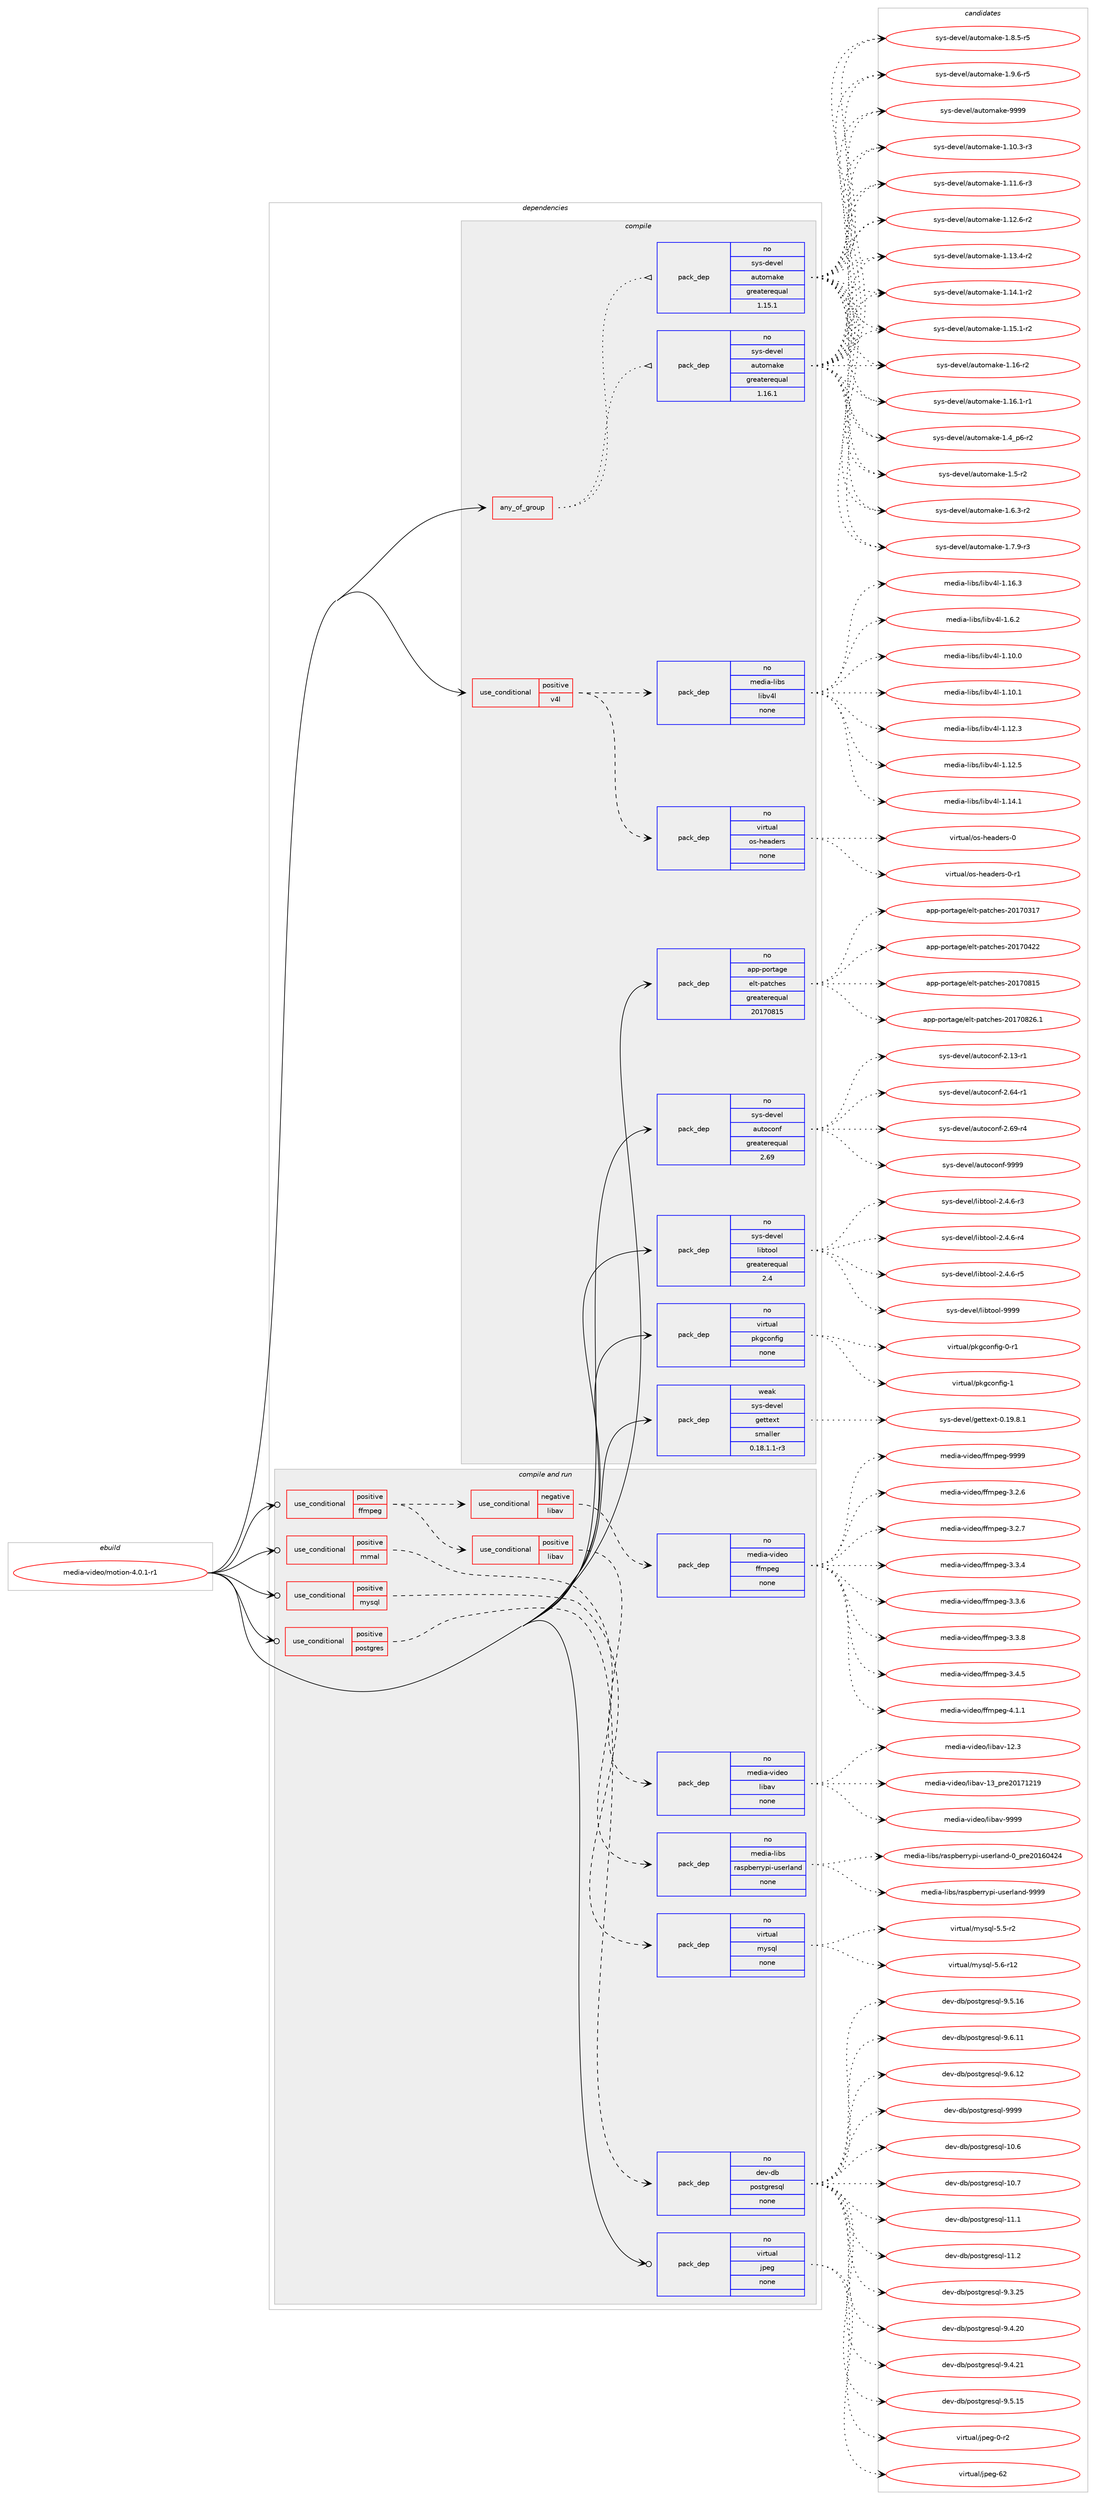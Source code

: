 digraph prolog {

# *************
# Graph options
# *************

newrank=true;
concentrate=true;
compound=true;
graph [rankdir=LR,fontname=Helvetica,fontsize=10,ranksep=1.5];#, ranksep=2.5, nodesep=0.2];
edge  [arrowhead=vee];
node  [fontname=Helvetica,fontsize=10];

# **********
# The ebuild
# **********

subgraph cluster_leftcol {
color=gray;
rank=same;
label=<<i>ebuild</i>>;
id [label="media-video/motion-4.0.1-r1", color=red, width=4, href="../media-video/motion-4.0.1-r1.svg"];
}

# ****************
# The dependencies
# ****************

subgraph cluster_midcol {
color=gray;
label=<<i>dependencies</i>>;
subgraph cluster_compile {
fillcolor="#eeeeee";
style=filled;
label=<<i>compile</i>>;
subgraph any25680 {
dependency1638503 [label=<<TABLE BORDER="0" CELLBORDER="1" CELLSPACING="0" CELLPADDING="4"><TR><TD CELLPADDING="10">any_of_group</TD></TR></TABLE>>, shape=none, color=red];subgraph pack1171571 {
dependency1638504 [label=<<TABLE BORDER="0" CELLBORDER="1" CELLSPACING="0" CELLPADDING="4" WIDTH="220"><TR><TD ROWSPAN="6" CELLPADDING="30">pack_dep</TD></TR><TR><TD WIDTH="110">no</TD></TR><TR><TD>sys-devel</TD></TR><TR><TD>automake</TD></TR><TR><TD>greaterequal</TD></TR><TR><TD>1.16.1</TD></TR></TABLE>>, shape=none, color=blue];
}
dependency1638503:e -> dependency1638504:w [weight=20,style="dotted",arrowhead="oinv"];
subgraph pack1171572 {
dependency1638505 [label=<<TABLE BORDER="0" CELLBORDER="1" CELLSPACING="0" CELLPADDING="4" WIDTH="220"><TR><TD ROWSPAN="6" CELLPADDING="30">pack_dep</TD></TR><TR><TD WIDTH="110">no</TD></TR><TR><TD>sys-devel</TD></TR><TR><TD>automake</TD></TR><TR><TD>greaterequal</TD></TR><TR><TD>1.15.1</TD></TR></TABLE>>, shape=none, color=blue];
}
dependency1638503:e -> dependency1638505:w [weight=20,style="dotted",arrowhead="oinv"];
}
id:e -> dependency1638503:w [weight=20,style="solid",arrowhead="vee"];
subgraph cond440482 {
dependency1638506 [label=<<TABLE BORDER="0" CELLBORDER="1" CELLSPACING="0" CELLPADDING="4"><TR><TD ROWSPAN="3" CELLPADDING="10">use_conditional</TD></TR><TR><TD>positive</TD></TR><TR><TD>v4l</TD></TR></TABLE>>, shape=none, color=red];
subgraph pack1171573 {
dependency1638507 [label=<<TABLE BORDER="0" CELLBORDER="1" CELLSPACING="0" CELLPADDING="4" WIDTH="220"><TR><TD ROWSPAN="6" CELLPADDING="30">pack_dep</TD></TR><TR><TD WIDTH="110">no</TD></TR><TR><TD>virtual</TD></TR><TR><TD>os-headers</TD></TR><TR><TD>none</TD></TR><TR><TD></TD></TR></TABLE>>, shape=none, color=blue];
}
dependency1638506:e -> dependency1638507:w [weight=20,style="dashed",arrowhead="vee"];
subgraph pack1171574 {
dependency1638508 [label=<<TABLE BORDER="0" CELLBORDER="1" CELLSPACING="0" CELLPADDING="4" WIDTH="220"><TR><TD ROWSPAN="6" CELLPADDING="30">pack_dep</TD></TR><TR><TD WIDTH="110">no</TD></TR><TR><TD>media-libs</TD></TR><TR><TD>libv4l</TD></TR><TR><TD>none</TD></TR><TR><TD></TD></TR></TABLE>>, shape=none, color=blue];
}
dependency1638506:e -> dependency1638508:w [weight=20,style="dashed",arrowhead="vee"];
}
id:e -> dependency1638506:w [weight=20,style="solid",arrowhead="vee"];
subgraph pack1171575 {
dependency1638509 [label=<<TABLE BORDER="0" CELLBORDER="1" CELLSPACING="0" CELLPADDING="4" WIDTH="220"><TR><TD ROWSPAN="6" CELLPADDING="30">pack_dep</TD></TR><TR><TD WIDTH="110">no</TD></TR><TR><TD>app-portage</TD></TR><TR><TD>elt-patches</TD></TR><TR><TD>greaterequal</TD></TR><TR><TD>20170815</TD></TR></TABLE>>, shape=none, color=blue];
}
id:e -> dependency1638509:w [weight=20,style="solid",arrowhead="vee"];
subgraph pack1171576 {
dependency1638510 [label=<<TABLE BORDER="0" CELLBORDER="1" CELLSPACING="0" CELLPADDING="4" WIDTH="220"><TR><TD ROWSPAN="6" CELLPADDING="30">pack_dep</TD></TR><TR><TD WIDTH="110">no</TD></TR><TR><TD>sys-devel</TD></TR><TR><TD>autoconf</TD></TR><TR><TD>greaterequal</TD></TR><TR><TD>2.69</TD></TR></TABLE>>, shape=none, color=blue];
}
id:e -> dependency1638510:w [weight=20,style="solid",arrowhead="vee"];
subgraph pack1171577 {
dependency1638511 [label=<<TABLE BORDER="0" CELLBORDER="1" CELLSPACING="0" CELLPADDING="4" WIDTH="220"><TR><TD ROWSPAN="6" CELLPADDING="30">pack_dep</TD></TR><TR><TD WIDTH="110">no</TD></TR><TR><TD>sys-devel</TD></TR><TR><TD>libtool</TD></TR><TR><TD>greaterequal</TD></TR><TR><TD>2.4</TD></TR></TABLE>>, shape=none, color=blue];
}
id:e -> dependency1638511:w [weight=20,style="solid",arrowhead="vee"];
subgraph pack1171578 {
dependency1638512 [label=<<TABLE BORDER="0" CELLBORDER="1" CELLSPACING="0" CELLPADDING="4" WIDTH="220"><TR><TD ROWSPAN="6" CELLPADDING="30">pack_dep</TD></TR><TR><TD WIDTH="110">no</TD></TR><TR><TD>virtual</TD></TR><TR><TD>pkgconfig</TD></TR><TR><TD>none</TD></TR><TR><TD></TD></TR></TABLE>>, shape=none, color=blue];
}
id:e -> dependency1638512:w [weight=20,style="solid",arrowhead="vee"];
subgraph pack1171579 {
dependency1638513 [label=<<TABLE BORDER="0" CELLBORDER="1" CELLSPACING="0" CELLPADDING="4" WIDTH="220"><TR><TD ROWSPAN="6" CELLPADDING="30">pack_dep</TD></TR><TR><TD WIDTH="110">weak</TD></TR><TR><TD>sys-devel</TD></TR><TR><TD>gettext</TD></TR><TR><TD>smaller</TD></TR><TR><TD>0.18.1.1-r3</TD></TR></TABLE>>, shape=none, color=blue];
}
id:e -> dependency1638513:w [weight=20,style="solid",arrowhead="vee"];
}
subgraph cluster_compileandrun {
fillcolor="#eeeeee";
style=filled;
label=<<i>compile and run</i>>;
subgraph cond440483 {
dependency1638514 [label=<<TABLE BORDER="0" CELLBORDER="1" CELLSPACING="0" CELLPADDING="4"><TR><TD ROWSPAN="3" CELLPADDING="10">use_conditional</TD></TR><TR><TD>positive</TD></TR><TR><TD>ffmpeg</TD></TR></TABLE>>, shape=none, color=red];
subgraph cond440484 {
dependency1638515 [label=<<TABLE BORDER="0" CELLBORDER="1" CELLSPACING="0" CELLPADDING="4"><TR><TD ROWSPAN="3" CELLPADDING="10">use_conditional</TD></TR><TR><TD>positive</TD></TR><TR><TD>libav</TD></TR></TABLE>>, shape=none, color=red];
subgraph pack1171580 {
dependency1638516 [label=<<TABLE BORDER="0" CELLBORDER="1" CELLSPACING="0" CELLPADDING="4" WIDTH="220"><TR><TD ROWSPAN="6" CELLPADDING="30">pack_dep</TD></TR><TR><TD WIDTH="110">no</TD></TR><TR><TD>media-video</TD></TR><TR><TD>libav</TD></TR><TR><TD>none</TD></TR><TR><TD></TD></TR></TABLE>>, shape=none, color=blue];
}
dependency1638515:e -> dependency1638516:w [weight=20,style="dashed",arrowhead="vee"];
}
dependency1638514:e -> dependency1638515:w [weight=20,style="dashed",arrowhead="vee"];
subgraph cond440485 {
dependency1638517 [label=<<TABLE BORDER="0" CELLBORDER="1" CELLSPACING="0" CELLPADDING="4"><TR><TD ROWSPAN="3" CELLPADDING="10">use_conditional</TD></TR><TR><TD>negative</TD></TR><TR><TD>libav</TD></TR></TABLE>>, shape=none, color=red];
subgraph pack1171581 {
dependency1638518 [label=<<TABLE BORDER="0" CELLBORDER="1" CELLSPACING="0" CELLPADDING="4" WIDTH="220"><TR><TD ROWSPAN="6" CELLPADDING="30">pack_dep</TD></TR><TR><TD WIDTH="110">no</TD></TR><TR><TD>media-video</TD></TR><TR><TD>ffmpeg</TD></TR><TR><TD>none</TD></TR><TR><TD></TD></TR></TABLE>>, shape=none, color=blue];
}
dependency1638517:e -> dependency1638518:w [weight=20,style="dashed",arrowhead="vee"];
}
dependency1638514:e -> dependency1638517:w [weight=20,style="dashed",arrowhead="vee"];
}
id:e -> dependency1638514:w [weight=20,style="solid",arrowhead="odotvee"];
subgraph cond440486 {
dependency1638519 [label=<<TABLE BORDER="0" CELLBORDER="1" CELLSPACING="0" CELLPADDING="4"><TR><TD ROWSPAN="3" CELLPADDING="10">use_conditional</TD></TR><TR><TD>positive</TD></TR><TR><TD>mmal</TD></TR></TABLE>>, shape=none, color=red];
subgraph pack1171582 {
dependency1638520 [label=<<TABLE BORDER="0" CELLBORDER="1" CELLSPACING="0" CELLPADDING="4" WIDTH="220"><TR><TD ROWSPAN="6" CELLPADDING="30">pack_dep</TD></TR><TR><TD WIDTH="110">no</TD></TR><TR><TD>media-libs</TD></TR><TR><TD>raspberrypi-userland</TD></TR><TR><TD>none</TD></TR><TR><TD></TD></TR></TABLE>>, shape=none, color=blue];
}
dependency1638519:e -> dependency1638520:w [weight=20,style="dashed",arrowhead="vee"];
}
id:e -> dependency1638519:w [weight=20,style="solid",arrowhead="odotvee"];
subgraph cond440487 {
dependency1638521 [label=<<TABLE BORDER="0" CELLBORDER="1" CELLSPACING="0" CELLPADDING="4"><TR><TD ROWSPAN="3" CELLPADDING="10">use_conditional</TD></TR><TR><TD>positive</TD></TR><TR><TD>mysql</TD></TR></TABLE>>, shape=none, color=red];
subgraph pack1171583 {
dependency1638522 [label=<<TABLE BORDER="0" CELLBORDER="1" CELLSPACING="0" CELLPADDING="4" WIDTH="220"><TR><TD ROWSPAN="6" CELLPADDING="30">pack_dep</TD></TR><TR><TD WIDTH="110">no</TD></TR><TR><TD>virtual</TD></TR><TR><TD>mysql</TD></TR><TR><TD>none</TD></TR><TR><TD></TD></TR></TABLE>>, shape=none, color=blue];
}
dependency1638521:e -> dependency1638522:w [weight=20,style="dashed",arrowhead="vee"];
}
id:e -> dependency1638521:w [weight=20,style="solid",arrowhead="odotvee"];
subgraph cond440488 {
dependency1638523 [label=<<TABLE BORDER="0" CELLBORDER="1" CELLSPACING="0" CELLPADDING="4"><TR><TD ROWSPAN="3" CELLPADDING="10">use_conditional</TD></TR><TR><TD>positive</TD></TR><TR><TD>postgres</TD></TR></TABLE>>, shape=none, color=red];
subgraph pack1171584 {
dependency1638524 [label=<<TABLE BORDER="0" CELLBORDER="1" CELLSPACING="0" CELLPADDING="4" WIDTH="220"><TR><TD ROWSPAN="6" CELLPADDING="30">pack_dep</TD></TR><TR><TD WIDTH="110">no</TD></TR><TR><TD>dev-db</TD></TR><TR><TD>postgresql</TD></TR><TR><TD>none</TD></TR><TR><TD></TD></TR></TABLE>>, shape=none, color=blue];
}
dependency1638523:e -> dependency1638524:w [weight=20,style="dashed",arrowhead="vee"];
}
id:e -> dependency1638523:w [weight=20,style="solid",arrowhead="odotvee"];
subgraph pack1171585 {
dependency1638525 [label=<<TABLE BORDER="0" CELLBORDER="1" CELLSPACING="0" CELLPADDING="4" WIDTH="220"><TR><TD ROWSPAN="6" CELLPADDING="30">pack_dep</TD></TR><TR><TD WIDTH="110">no</TD></TR><TR><TD>virtual</TD></TR><TR><TD>jpeg</TD></TR><TR><TD>none</TD></TR><TR><TD></TD></TR></TABLE>>, shape=none, color=blue];
}
id:e -> dependency1638525:w [weight=20,style="solid",arrowhead="odotvee"];
}
subgraph cluster_run {
fillcolor="#eeeeee";
style=filled;
label=<<i>run</i>>;
}
}

# **************
# The candidates
# **************

subgraph cluster_choices {
rank=same;
color=gray;
label=<<i>candidates</i>>;

subgraph choice1171571 {
color=black;
nodesep=1;
choice11512111545100101118101108479711711611110997107101454946494846514511451 [label="sys-devel/automake-1.10.3-r3", color=red, width=4,href="../sys-devel/automake-1.10.3-r3.svg"];
choice11512111545100101118101108479711711611110997107101454946494946544511451 [label="sys-devel/automake-1.11.6-r3", color=red, width=4,href="../sys-devel/automake-1.11.6-r3.svg"];
choice11512111545100101118101108479711711611110997107101454946495046544511450 [label="sys-devel/automake-1.12.6-r2", color=red, width=4,href="../sys-devel/automake-1.12.6-r2.svg"];
choice11512111545100101118101108479711711611110997107101454946495146524511450 [label="sys-devel/automake-1.13.4-r2", color=red, width=4,href="../sys-devel/automake-1.13.4-r2.svg"];
choice11512111545100101118101108479711711611110997107101454946495246494511450 [label="sys-devel/automake-1.14.1-r2", color=red, width=4,href="../sys-devel/automake-1.14.1-r2.svg"];
choice11512111545100101118101108479711711611110997107101454946495346494511450 [label="sys-devel/automake-1.15.1-r2", color=red, width=4,href="../sys-devel/automake-1.15.1-r2.svg"];
choice1151211154510010111810110847971171161111099710710145494649544511450 [label="sys-devel/automake-1.16-r2", color=red, width=4,href="../sys-devel/automake-1.16-r2.svg"];
choice11512111545100101118101108479711711611110997107101454946495446494511449 [label="sys-devel/automake-1.16.1-r1", color=red, width=4,href="../sys-devel/automake-1.16.1-r1.svg"];
choice115121115451001011181011084797117116111109971071014549465295112544511450 [label="sys-devel/automake-1.4_p6-r2", color=red, width=4,href="../sys-devel/automake-1.4_p6-r2.svg"];
choice11512111545100101118101108479711711611110997107101454946534511450 [label="sys-devel/automake-1.5-r2", color=red, width=4,href="../sys-devel/automake-1.5-r2.svg"];
choice115121115451001011181011084797117116111109971071014549465446514511450 [label="sys-devel/automake-1.6.3-r2", color=red, width=4,href="../sys-devel/automake-1.6.3-r2.svg"];
choice115121115451001011181011084797117116111109971071014549465546574511451 [label="sys-devel/automake-1.7.9-r3", color=red, width=4,href="../sys-devel/automake-1.7.9-r3.svg"];
choice115121115451001011181011084797117116111109971071014549465646534511453 [label="sys-devel/automake-1.8.5-r5", color=red, width=4,href="../sys-devel/automake-1.8.5-r5.svg"];
choice115121115451001011181011084797117116111109971071014549465746544511453 [label="sys-devel/automake-1.9.6-r5", color=red, width=4,href="../sys-devel/automake-1.9.6-r5.svg"];
choice115121115451001011181011084797117116111109971071014557575757 [label="sys-devel/automake-9999", color=red, width=4,href="../sys-devel/automake-9999.svg"];
dependency1638504:e -> choice11512111545100101118101108479711711611110997107101454946494846514511451:w [style=dotted,weight="100"];
dependency1638504:e -> choice11512111545100101118101108479711711611110997107101454946494946544511451:w [style=dotted,weight="100"];
dependency1638504:e -> choice11512111545100101118101108479711711611110997107101454946495046544511450:w [style=dotted,weight="100"];
dependency1638504:e -> choice11512111545100101118101108479711711611110997107101454946495146524511450:w [style=dotted,weight="100"];
dependency1638504:e -> choice11512111545100101118101108479711711611110997107101454946495246494511450:w [style=dotted,weight="100"];
dependency1638504:e -> choice11512111545100101118101108479711711611110997107101454946495346494511450:w [style=dotted,weight="100"];
dependency1638504:e -> choice1151211154510010111810110847971171161111099710710145494649544511450:w [style=dotted,weight="100"];
dependency1638504:e -> choice11512111545100101118101108479711711611110997107101454946495446494511449:w [style=dotted,weight="100"];
dependency1638504:e -> choice115121115451001011181011084797117116111109971071014549465295112544511450:w [style=dotted,weight="100"];
dependency1638504:e -> choice11512111545100101118101108479711711611110997107101454946534511450:w [style=dotted,weight="100"];
dependency1638504:e -> choice115121115451001011181011084797117116111109971071014549465446514511450:w [style=dotted,weight="100"];
dependency1638504:e -> choice115121115451001011181011084797117116111109971071014549465546574511451:w [style=dotted,weight="100"];
dependency1638504:e -> choice115121115451001011181011084797117116111109971071014549465646534511453:w [style=dotted,weight="100"];
dependency1638504:e -> choice115121115451001011181011084797117116111109971071014549465746544511453:w [style=dotted,weight="100"];
dependency1638504:e -> choice115121115451001011181011084797117116111109971071014557575757:w [style=dotted,weight="100"];
}
subgraph choice1171572 {
color=black;
nodesep=1;
choice11512111545100101118101108479711711611110997107101454946494846514511451 [label="sys-devel/automake-1.10.3-r3", color=red, width=4,href="../sys-devel/automake-1.10.3-r3.svg"];
choice11512111545100101118101108479711711611110997107101454946494946544511451 [label="sys-devel/automake-1.11.6-r3", color=red, width=4,href="../sys-devel/automake-1.11.6-r3.svg"];
choice11512111545100101118101108479711711611110997107101454946495046544511450 [label="sys-devel/automake-1.12.6-r2", color=red, width=4,href="../sys-devel/automake-1.12.6-r2.svg"];
choice11512111545100101118101108479711711611110997107101454946495146524511450 [label="sys-devel/automake-1.13.4-r2", color=red, width=4,href="../sys-devel/automake-1.13.4-r2.svg"];
choice11512111545100101118101108479711711611110997107101454946495246494511450 [label="sys-devel/automake-1.14.1-r2", color=red, width=4,href="../sys-devel/automake-1.14.1-r2.svg"];
choice11512111545100101118101108479711711611110997107101454946495346494511450 [label="sys-devel/automake-1.15.1-r2", color=red, width=4,href="../sys-devel/automake-1.15.1-r2.svg"];
choice1151211154510010111810110847971171161111099710710145494649544511450 [label="sys-devel/automake-1.16-r2", color=red, width=4,href="../sys-devel/automake-1.16-r2.svg"];
choice11512111545100101118101108479711711611110997107101454946495446494511449 [label="sys-devel/automake-1.16.1-r1", color=red, width=4,href="../sys-devel/automake-1.16.1-r1.svg"];
choice115121115451001011181011084797117116111109971071014549465295112544511450 [label="sys-devel/automake-1.4_p6-r2", color=red, width=4,href="../sys-devel/automake-1.4_p6-r2.svg"];
choice11512111545100101118101108479711711611110997107101454946534511450 [label="sys-devel/automake-1.5-r2", color=red, width=4,href="../sys-devel/automake-1.5-r2.svg"];
choice115121115451001011181011084797117116111109971071014549465446514511450 [label="sys-devel/automake-1.6.3-r2", color=red, width=4,href="../sys-devel/automake-1.6.3-r2.svg"];
choice115121115451001011181011084797117116111109971071014549465546574511451 [label="sys-devel/automake-1.7.9-r3", color=red, width=4,href="../sys-devel/automake-1.7.9-r3.svg"];
choice115121115451001011181011084797117116111109971071014549465646534511453 [label="sys-devel/automake-1.8.5-r5", color=red, width=4,href="../sys-devel/automake-1.8.5-r5.svg"];
choice115121115451001011181011084797117116111109971071014549465746544511453 [label="sys-devel/automake-1.9.6-r5", color=red, width=4,href="../sys-devel/automake-1.9.6-r5.svg"];
choice115121115451001011181011084797117116111109971071014557575757 [label="sys-devel/automake-9999", color=red, width=4,href="../sys-devel/automake-9999.svg"];
dependency1638505:e -> choice11512111545100101118101108479711711611110997107101454946494846514511451:w [style=dotted,weight="100"];
dependency1638505:e -> choice11512111545100101118101108479711711611110997107101454946494946544511451:w [style=dotted,weight="100"];
dependency1638505:e -> choice11512111545100101118101108479711711611110997107101454946495046544511450:w [style=dotted,weight="100"];
dependency1638505:e -> choice11512111545100101118101108479711711611110997107101454946495146524511450:w [style=dotted,weight="100"];
dependency1638505:e -> choice11512111545100101118101108479711711611110997107101454946495246494511450:w [style=dotted,weight="100"];
dependency1638505:e -> choice11512111545100101118101108479711711611110997107101454946495346494511450:w [style=dotted,weight="100"];
dependency1638505:e -> choice1151211154510010111810110847971171161111099710710145494649544511450:w [style=dotted,weight="100"];
dependency1638505:e -> choice11512111545100101118101108479711711611110997107101454946495446494511449:w [style=dotted,weight="100"];
dependency1638505:e -> choice115121115451001011181011084797117116111109971071014549465295112544511450:w [style=dotted,weight="100"];
dependency1638505:e -> choice11512111545100101118101108479711711611110997107101454946534511450:w [style=dotted,weight="100"];
dependency1638505:e -> choice115121115451001011181011084797117116111109971071014549465446514511450:w [style=dotted,weight="100"];
dependency1638505:e -> choice115121115451001011181011084797117116111109971071014549465546574511451:w [style=dotted,weight="100"];
dependency1638505:e -> choice115121115451001011181011084797117116111109971071014549465646534511453:w [style=dotted,weight="100"];
dependency1638505:e -> choice115121115451001011181011084797117116111109971071014549465746544511453:w [style=dotted,weight="100"];
dependency1638505:e -> choice115121115451001011181011084797117116111109971071014557575757:w [style=dotted,weight="100"];
}
subgraph choice1171573 {
color=black;
nodesep=1;
choice118105114116117971084711111545104101971001011141154548 [label="virtual/os-headers-0", color=red, width=4,href="../virtual/os-headers-0.svg"];
choice1181051141161179710847111115451041019710010111411545484511449 [label="virtual/os-headers-0-r1", color=red, width=4,href="../virtual/os-headers-0-r1.svg"];
dependency1638507:e -> choice118105114116117971084711111545104101971001011141154548:w [style=dotted,weight="100"];
dependency1638507:e -> choice1181051141161179710847111115451041019710010111411545484511449:w [style=dotted,weight="100"];
}
subgraph choice1171574 {
color=black;
nodesep=1;
choice10910110010597451081059811547108105981185210845494649484648 [label="media-libs/libv4l-1.10.0", color=red, width=4,href="../media-libs/libv4l-1.10.0.svg"];
choice10910110010597451081059811547108105981185210845494649484649 [label="media-libs/libv4l-1.10.1", color=red, width=4,href="../media-libs/libv4l-1.10.1.svg"];
choice10910110010597451081059811547108105981185210845494649504651 [label="media-libs/libv4l-1.12.3", color=red, width=4,href="../media-libs/libv4l-1.12.3.svg"];
choice10910110010597451081059811547108105981185210845494649504653 [label="media-libs/libv4l-1.12.5", color=red, width=4,href="../media-libs/libv4l-1.12.5.svg"];
choice10910110010597451081059811547108105981185210845494649524649 [label="media-libs/libv4l-1.14.1", color=red, width=4,href="../media-libs/libv4l-1.14.1.svg"];
choice10910110010597451081059811547108105981185210845494649544651 [label="media-libs/libv4l-1.16.3", color=red, width=4,href="../media-libs/libv4l-1.16.3.svg"];
choice109101100105974510810598115471081059811852108454946544650 [label="media-libs/libv4l-1.6.2", color=red, width=4,href="../media-libs/libv4l-1.6.2.svg"];
dependency1638508:e -> choice10910110010597451081059811547108105981185210845494649484648:w [style=dotted,weight="100"];
dependency1638508:e -> choice10910110010597451081059811547108105981185210845494649484649:w [style=dotted,weight="100"];
dependency1638508:e -> choice10910110010597451081059811547108105981185210845494649504651:w [style=dotted,weight="100"];
dependency1638508:e -> choice10910110010597451081059811547108105981185210845494649504653:w [style=dotted,weight="100"];
dependency1638508:e -> choice10910110010597451081059811547108105981185210845494649524649:w [style=dotted,weight="100"];
dependency1638508:e -> choice10910110010597451081059811547108105981185210845494649544651:w [style=dotted,weight="100"];
dependency1638508:e -> choice109101100105974510810598115471081059811852108454946544650:w [style=dotted,weight="100"];
}
subgraph choice1171575 {
color=black;
nodesep=1;
choice97112112451121111141169710310147101108116451129711699104101115455048495548514955 [label="app-portage/elt-patches-20170317", color=red, width=4,href="../app-portage/elt-patches-20170317.svg"];
choice97112112451121111141169710310147101108116451129711699104101115455048495548525050 [label="app-portage/elt-patches-20170422", color=red, width=4,href="../app-portage/elt-patches-20170422.svg"];
choice97112112451121111141169710310147101108116451129711699104101115455048495548564953 [label="app-portage/elt-patches-20170815", color=red, width=4,href="../app-portage/elt-patches-20170815.svg"];
choice971121124511211111411697103101471011081164511297116991041011154550484955485650544649 [label="app-portage/elt-patches-20170826.1", color=red, width=4,href="../app-portage/elt-patches-20170826.1.svg"];
dependency1638509:e -> choice97112112451121111141169710310147101108116451129711699104101115455048495548514955:w [style=dotted,weight="100"];
dependency1638509:e -> choice97112112451121111141169710310147101108116451129711699104101115455048495548525050:w [style=dotted,weight="100"];
dependency1638509:e -> choice97112112451121111141169710310147101108116451129711699104101115455048495548564953:w [style=dotted,weight="100"];
dependency1638509:e -> choice971121124511211111411697103101471011081164511297116991041011154550484955485650544649:w [style=dotted,weight="100"];
}
subgraph choice1171576 {
color=black;
nodesep=1;
choice1151211154510010111810110847971171161119911111010245504649514511449 [label="sys-devel/autoconf-2.13-r1", color=red, width=4,href="../sys-devel/autoconf-2.13-r1.svg"];
choice1151211154510010111810110847971171161119911111010245504654524511449 [label="sys-devel/autoconf-2.64-r1", color=red, width=4,href="../sys-devel/autoconf-2.64-r1.svg"];
choice1151211154510010111810110847971171161119911111010245504654574511452 [label="sys-devel/autoconf-2.69-r4", color=red, width=4,href="../sys-devel/autoconf-2.69-r4.svg"];
choice115121115451001011181011084797117116111991111101024557575757 [label="sys-devel/autoconf-9999", color=red, width=4,href="../sys-devel/autoconf-9999.svg"];
dependency1638510:e -> choice1151211154510010111810110847971171161119911111010245504649514511449:w [style=dotted,weight="100"];
dependency1638510:e -> choice1151211154510010111810110847971171161119911111010245504654524511449:w [style=dotted,weight="100"];
dependency1638510:e -> choice1151211154510010111810110847971171161119911111010245504654574511452:w [style=dotted,weight="100"];
dependency1638510:e -> choice115121115451001011181011084797117116111991111101024557575757:w [style=dotted,weight="100"];
}
subgraph choice1171577 {
color=black;
nodesep=1;
choice1151211154510010111810110847108105981161111111084550465246544511451 [label="sys-devel/libtool-2.4.6-r3", color=red, width=4,href="../sys-devel/libtool-2.4.6-r3.svg"];
choice1151211154510010111810110847108105981161111111084550465246544511452 [label="sys-devel/libtool-2.4.6-r4", color=red, width=4,href="../sys-devel/libtool-2.4.6-r4.svg"];
choice1151211154510010111810110847108105981161111111084550465246544511453 [label="sys-devel/libtool-2.4.6-r5", color=red, width=4,href="../sys-devel/libtool-2.4.6-r5.svg"];
choice1151211154510010111810110847108105981161111111084557575757 [label="sys-devel/libtool-9999", color=red, width=4,href="../sys-devel/libtool-9999.svg"];
dependency1638511:e -> choice1151211154510010111810110847108105981161111111084550465246544511451:w [style=dotted,weight="100"];
dependency1638511:e -> choice1151211154510010111810110847108105981161111111084550465246544511452:w [style=dotted,weight="100"];
dependency1638511:e -> choice1151211154510010111810110847108105981161111111084550465246544511453:w [style=dotted,weight="100"];
dependency1638511:e -> choice1151211154510010111810110847108105981161111111084557575757:w [style=dotted,weight="100"];
}
subgraph choice1171578 {
color=black;
nodesep=1;
choice11810511411611797108471121071039911111010210510345484511449 [label="virtual/pkgconfig-0-r1", color=red, width=4,href="../virtual/pkgconfig-0-r1.svg"];
choice1181051141161179710847112107103991111101021051034549 [label="virtual/pkgconfig-1", color=red, width=4,href="../virtual/pkgconfig-1.svg"];
dependency1638512:e -> choice11810511411611797108471121071039911111010210510345484511449:w [style=dotted,weight="100"];
dependency1638512:e -> choice1181051141161179710847112107103991111101021051034549:w [style=dotted,weight="100"];
}
subgraph choice1171579 {
color=black;
nodesep=1;
choice1151211154510010111810110847103101116116101120116454846495746564649 [label="sys-devel/gettext-0.19.8.1", color=red, width=4,href="../sys-devel/gettext-0.19.8.1.svg"];
dependency1638513:e -> choice1151211154510010111810110847103101116116101120116454846495746564649:w [style=dotted,weight="100"];
}
subgraph choice1171580 {
color=black;
nodesep=1;
choice10910110010597451181051001011114710810598971184549504651 [label="media-video/libav-12.3", color=red, width=4,href="../media-video/libav-12.3.svg"];
choice1091011001059745118105100101111471081059897118454951951121141015048495549504957 [label="media-video/libav-13_pre20171219", color=red, width=4,href="../media-video/libav-13_pre20171219.svg"];
choice10910110010597451181051001011114710810598971184557575757 [label="media-video/libav-9999", color=red, width=4,href="../media-video/libav-9999.svg"];
dependency1638516:e -> choice10910110010597451181051001011114710810598971184549504651:w [style=dotted,weight="100"];
dependency1638516:e -> choice1091011001059745118105100101111471081059897118454951951121141015048495549504957:w [style=dotted,weight="100"];
dependency1638516:e -> choice10910110010597451181051001011114710810598971184557575757:w [style=dotted,weight="100"];
}
subgraph choice1171581 {
color=black;
nodesep=1;
choice109101100105974511810510010111147102102109112101103455146504654 [label="media-video/ffmpeg-3.2.6", color=red, width=4,href="../media-video/ffmpeg-3.2.6.svg"];
choice109101100105974511810510010111147102102109112101103455146504655 [label="media-video/ffmpeg-3.2.7", color=red, width=4,href="../media-video/ffmpeg-3.2.7.svg"];
choice109101100105974511810510010111147102102109112101103455146514652 [label="media-video/ffmpeg-3.3.4", color=red, width=4,href="../media-video/ffmpeg-3.3.4.svg"];
choice109101100105974511810510010111147102102109112101103455146514654 [label="media-video/ffmpeg-3.3.6", color=red, width=4,href="../media-video/ffmpeg-3.3.6.svg"];
choice109101100105974511810510010111147102102109112101103455146514656 [label="media-video/ffmpeg-3.3.8", color=red, width=4,href="../media-video/ffmpeg-3.3.8.svg"];
choice109101100105974511810510010111147102102109112101103455146524653 [label="media-video/ffmpeg-3.4.5", color=red, width=4,href="../media-video/ffmpeg-3.4.5.svg"];
choice109101100105974511810510010111147102102109112101103455246494649 [label="media-video/ffmpeg-4.1.1", color=red, width=4,href="../media-video/ffmpeg-4.1.1.svg"];
choice1091011001059745118105100101111471021021091121011034557575757 [label="media-video/ffmpeg-9999", color=red, width=4,href="../media-video/ffmpeg-9999.svg"];
dependency1638518:e -> choice109101100105974511810510010111147102102109112101103455146504654:w [style=dotted,weight="100"];
dependency1638518:e -> choice109101100105974511810510010111147102102109112101103455146504655:w [style=dotted,weight="100"];
dependency1638518:e -> choice109101100105974511810510010111147102102109112101103455146514652:w [style=dotted,weight="100"];
dependency1638518:e -> choice109101100105974511810510010111147102102109112101103455146514654:w [style=dotted,weight="100"];
dependency1638518:e -> choice109101100105974511810510010111147102102109112101103455146514656:w [style=dotted,weight="100"];
dependency1638518:e -> choice109101100105974511810510010111147102102109112101103455146524653:w [style=dotted,weight="100"];
dependency1638518:e -> choice109101100105974511810510010111147102102109112101103455246494649:w [style=dotted,weight="100"];
dependency1638518:e -> choice1091011001059745118105100101111471021021091121011034557575757:w [style=dotted,weight="100"];
}
subgraph choice1171582 {
color=black;
nodesep=1;
choice10910110010597451081059811547114971151129810111411412111210545117115101114108971101004548951121141015048495448525052 [label="media-libs/raspberrypi-userland-0_pre20160424", color=red, width=4,href="../media-libs/raspberrypi-userland-0_pre20160424.svg"];
choice10910110010597451081059811547114971151129810111411412111210545117115101114108971101004557575757 [label="media-libs/raspberrypi-userland-9999", color=red, width=4,href="../media-libs/raspberrypi-userland-9999.svg"];
dependency1638520:e -> choice10910110010597451081059811547114971151129810111411412111210545117115101114108971101004548951121141015048495448525052:w [style=dotted,weight="100"];
dependency1638520:e -> choice10910110010597451081059811547114971151129810111411412111210545117115101114108971101004557575757:w [style=dotted,weight="100"];
}
subgraph choice1171583 {
color=black;
nodesep=1;
choice1181051141161179710847109121115113108455346534511450 [label="virtual/mysql-5.5-r2", color=red, width=4,href="../virtual/mysql-5.5-r2.svg"];
choice118105114116117971084710912111511310845534654451144950 [label="virtual/mysql-5.6-r12", color=red, width=4,href="../virtual/mysql-5.6-r12.svg"];
dependency1638522:e -> choice1181051141161179710847109121115113108455346534511450:w [style=dotted,weight="100"];
dependency1638522:e -> choice118105114116117971084710912111511310845534654451144950:w [style=dotted,weight="100"];
}
subgraph choice1171584 {
color=black;
nodesep=1;
choice1001011184510098471121111151161031141011151131084549484654 [label="dev-db/postgresql-10.6", color=red, width=4,href="../dev-db/postgresql-10.6.svg"];
choice1001011184510098471121111151161031141011151131084549484655 [label="dev-db/postgresql-10.7", color=red, width=4,href="../dev-db/postgresql-10.7.svg"];
choice1001011184510098471121111151161031141011151131084549494649 [label="dev-db/postgresql-11.1", color=red, width=4,href="../dev-db/postgresql-11.1.svg"];
choice1001011184510098471121111151161031141011151131084549494650 [label="dev-db/postgresql-11.2", color=red, width=4,href="../dev-db/postgresql-11.2.svg"];
choice10010111845100984711211111511610311410111511310845574651465053 [label="dev-db/postgresql-9.3.25", color=red, width=4,href="../dev-db/postgresql-9.3.25.svg"];
choice10010111845100984711211111511610311410111511310845574652465048 [label="dev-db/postgresql-9.4.20", color=red, width=4,href="../dev-db/postgresql-9.4.20.svg"];
choice10010111845100984711211111511610311410111511310845574652465049 [label="dev-db/postgresql-9.4.21", color=red, width=4,href="../dev-db/postgresql-9.4.21.svg"];
choice10010111845100984711211111511610311410111511310845574653464953 [label="dev-db/postgresql-9.5.15", color=red, width=4,href="../dev-db/postgresql-9.5.15.svg"];
choice10010111845100984711211111511610311410111511310845574653464954 [label="dev-db/postgresql-9.5.16", color=red, width=4,href="../dev-db/postgresql-9.5.16.svg"];
choice10010111845100984711211111511610311410111511310845574654464949 [label="dev-db/postgresql-9.6.11", color=red, width=4,href="../dev-db/postgresql-9.6.11.svg"];
choice10010111845100984711211111511610311410111511310845574654464950 [label="dev-db/postgresql-9.6.12", color=red, width=4,href="../dev-db/postgresql-9.6.12.svg"];
choice1001011184510098471121111151161031141011151131084557575757 [label="dev-db/postgresql-9999", color=red, width=4,href="../dev-db/postgresql-9999.svg"];
dependency1638524:e -> choice1001011184510098471121111151161031141011151131084549484654:w [style=dotted,weight="100"];
dependency1638524:e -> choice1001011184510098471121111151161031141011151131084549484655:w [style=dotted,weight="100"];
dependency1638524:e -> choice1001011184510098471121111151161031141011151131084549494649:w [style=dotted,weight="100"];
dependency1638524:e -> choice1001011184510098471121111151161031141011151131084549494650:w [style=dotted,weight="100"];
dependency1638524:e -> choice10010111845100984711211111511610311410111511310845574651465053:w [style=dotted,weight="100"];
dependency1638524:e -> choice10010111845100984711211111511610311410111511310845574652465048:w [style=dotted,weight="100"];
dependency1638524:e -> choice10010111845100984711211111511610311410111511310845574652465049:w [style=dotted,weight="100"];
dependency1638524:e -> choice10010111845100984711211111511610311410111511310845574653464953:w [style=dotted,weight="100"];
dependency1638524:e -> choice10010111845100984711211111511610311410111511310845574653464954:w [style=dotted,weight="100"];
dependency1638524:e -> choice10010111845100984711211111511610311410111511310845574654464949:w [style=dotted,weight="100"];
dependency1638524:e -> choice10010111845100984711211111511610311410111511310845574654464950:w [style=dotted,weight="100"];
dependency1638524:e -> choice1001011184510098471121111151161031141011151131084557575757:w [style=dotted,weight="100"];
}
subgraph choice1171585 {
color=black;
nodesep=1;
choice118105114116117971084710611210110345484511450 [label="virtual/jpeg-0-r2", color=red, width=4,href="../virtual/jpeg-0-r2.svg"];
choice1181051141161179710847106112101103455450 [label="virtual/jpeg-62", color=red, width=4,href="../virtual/jpeg-62.svg"];
dependency1638525:e -> choice118105114116117971084710611210110345484511450:w [style=dotted,weight="100"];
dependency1638525:e -> choice1181051141161179710847106112101103455450:w [style=dotted,weight="100"];
}
}

}
